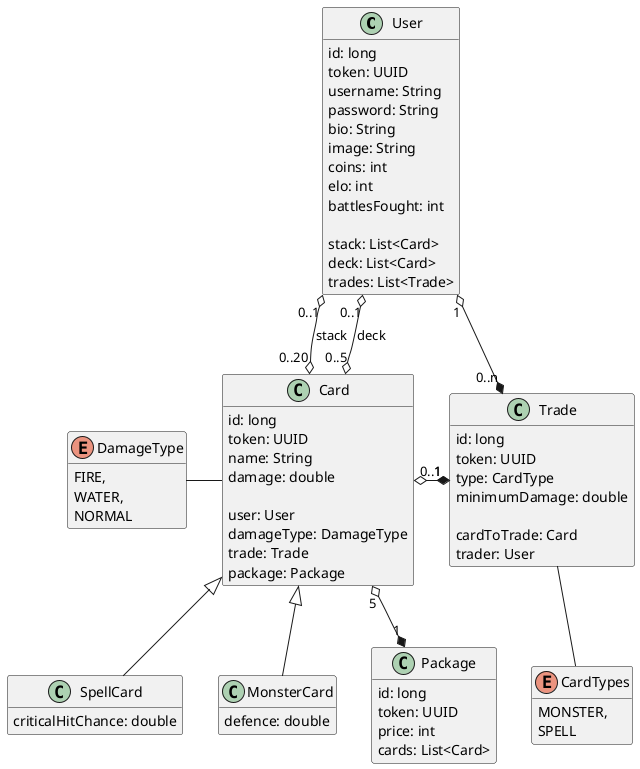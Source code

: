 @startuml
hide methods

class User {
    id: long
    token: UUID
    username: String
    password: String
    bio: String
    image: String
    coins: int
    elo: int
    battlesFought: int

    stack: List<Card>
    deck: List<Card>
    trades: List<Trade>
}

class Card {
    id: long
    token: UUID
    name: String
    damage: double

    user: User
    damageType: DamageType
    trade: Trade
    package: Package
}

enum DamageType {
    FIRE,
    WATER,
    NORMAL
}

class SpellCard extends Card {
    criticalHitChance: double
}

class MonsterCard extends Card {
    defence: double
}

class Package {
    id: long
    token: UUID
    price: int
    cards: List<Card>
}

class Trade {
    id: long
    token: UUID
    type: CardType
    minimumDamage: double

    cardToTrade: Card
    trader: User
}

enum CardTypes {
    MONSTER,
    SPELL
}

User "0..1" o--o "0..20" Card : stack
User "0..1" o--o "0..5" Card : deck

Card -left- DamageType
Card "0..1" o-right-* "1" Trade
Card "5" o--* "1" Package

Trade -- CardTypes
Trade "0..n" *-up-o "1" User
@enduml